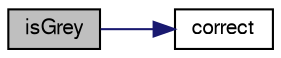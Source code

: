 digraph "isGrey"
{
  bgcolor="transparent";
  edge [fontname="FreeSans",fontsize="10",labelfontname="FreeSans",labelfontsize="10"];
  node [fontname="FreeSans",fontsize="10",shape=record];
  rankdir="LR";
  Node381 [label="isGrey",height=0.2,width=0.4,color="black", fillcolor="grey75", style="filled", fontcolor="black"];
  Node381 -> Node382 [color="midnightblue",fontsize="10",style="solid",fontname="FreeSans"];
  Node382 [label="correct",height=0.2,width=0.4,color="black",URL="$a30050.html#ace1e4d280e9c6418ef506515d26bc533",tooltip="Correct absorption coefficients. "];
}
